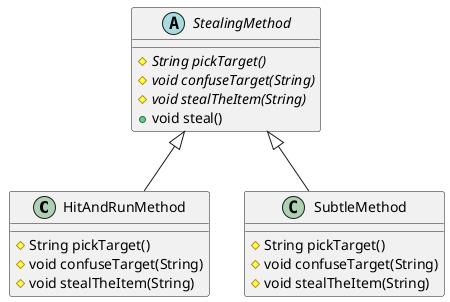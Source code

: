 @startuml
class HitAndRunMethod {
# String pickTarget()
# void confuseTarget(String)
# void stealTheItem(String)
}
abstract class StealingMethod {
# {abstract}String pickTarget()
# {abstract}void confuseTarget(String)
# {abstract}void stealTheItem(String)
+ void steal()
}
class SubtleMethod {
# String pickTarget()
# void confuseTarget(String)
# void stealTheItem(String)
}


StealingMethod <|-- HitAndRunMethod
StealingMethod <|-- SubtleMethod
@enduml